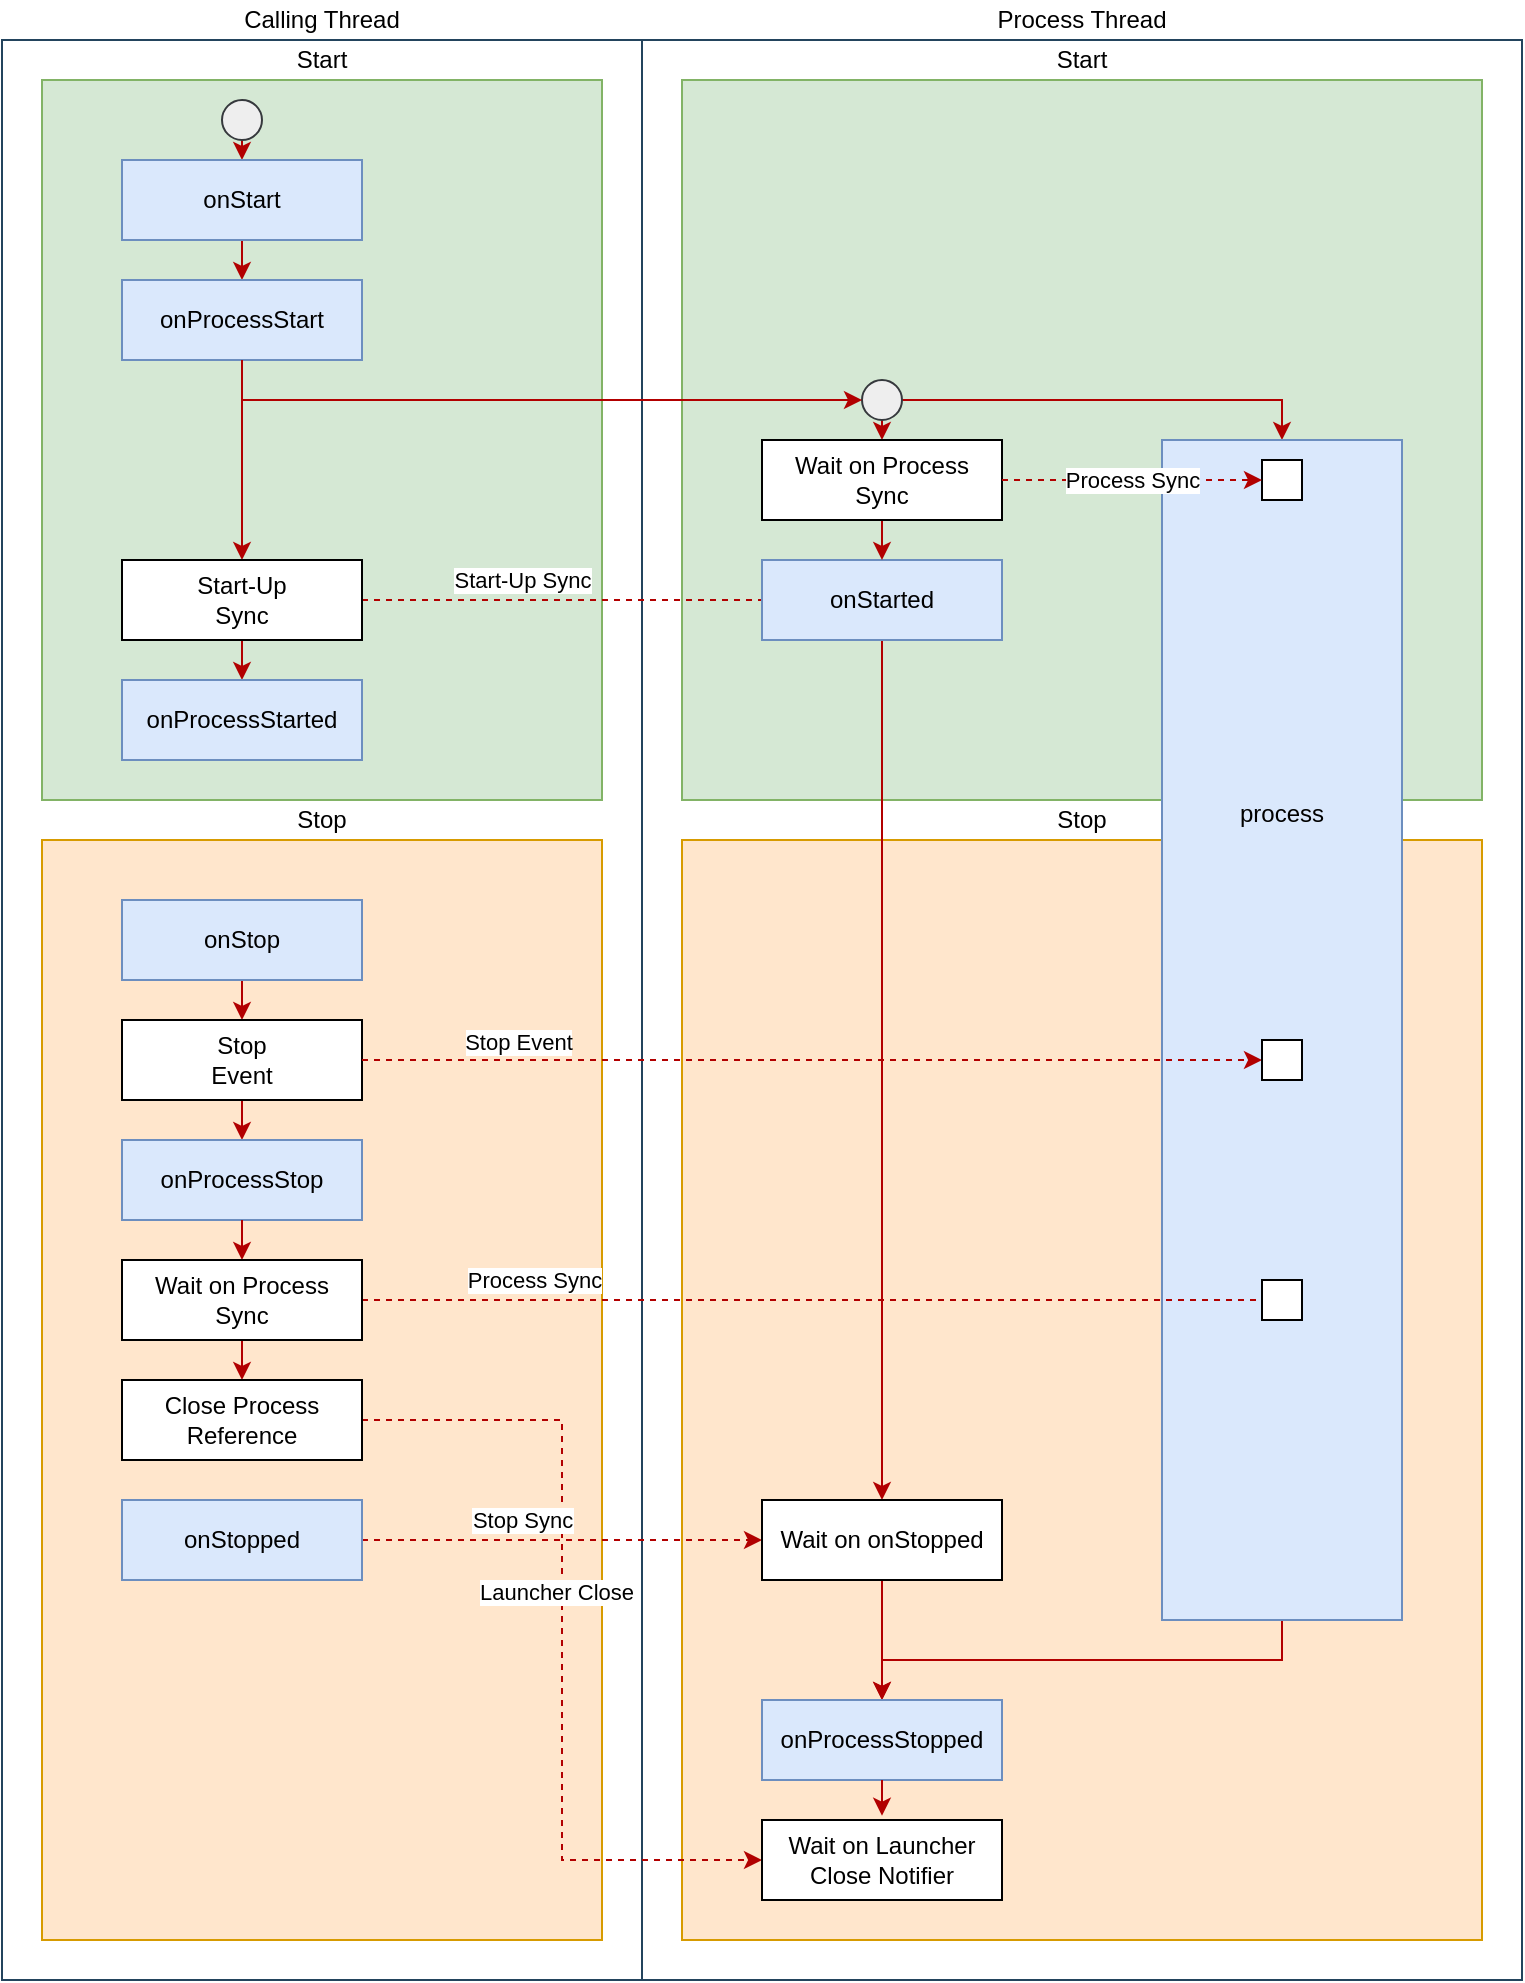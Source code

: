 <mxfile version="24.7.10">
  <diagram name="JKI" id="EsQEIfS5O7bUuRCNOIGf">
    <mxGraphModel dx="1669" dy="447" grid="1" gridSize="10" guides="1" tooltips="1" connect="1" arrows="1" fold="1" page="1" pageScale="1" pageWidth="850" pageHeight="1100" math="0" shadow="0">
      <root>
        <mxCell id="0" />
        <mxCell id="1" parent="0" />
        <mxCell id="qxblCZBRoI3jqUzUjEoY-41" value="" style="rounded=0;whiteSpace=wrap;html=1;fillColor=none;strokeColor=#23445d;" vertex="1" parent="1">
          <mxGeometry x="260" y="100" width="440" height="970" as="geometry" />
        </mxCell>
        <mxCell id="qxblCZBRoI3jqUzUjEoY-39" value="" style="rounded=0;whiteSpace=wrap;html=1;fillColor=none;strokeColor=#23445d;" vertex="1" parent="1">
          <mxGeometry x="-60" y="100" width="320" height="970" as="geometry" />
        </mxCell>
        <mxCell id="qxblCZBRoI3jqUzUjEoY-37" value="" style="rounded=0;whiteSpace=wrap;html=1;fillColor=#ffe6cc;strokeColor=#d79b00;" vertex="1" parent="1">
          <mxGeometry x="280" y="500" width="400" height="550" as="geometry" />
        </mxCell>
        <mxCell id="qxblCZBRoI3jqUzUjEoY-29" value="" style="rounded=0;whiteSpace=wrap;html=1;fillColor=#ffe6cc;strokeColor=#d79b00;" vertex="1" parent="1">
          <mxGeometry x="-40" y="500" width="280" height="550" as="geometry" />
        </mxCell>
        <mxCell id="qxblCZBRoI3jqUzUjEoY-25" value="" style="rounded=0;whiteSpace=wrap;html=1;fillColor=#d5e8d4;strokeColor=#82b366;" vertex="1" parent="1">
          <mxGeometry x="280" y="120" width="400" height="360" as="geometry" />
        </mxCell>
        <mxCell id="qxblCZBRoI3jqUzUjEoY-23" value="" style="rounded=0;whiteSpace=wrap;html=1;fillColor=#d5e8d4;strokeColor=#82b366;" vertex="1" parent="1">
          <mxGeometry x="-40" y="120" width="280" height="360" as="geometry" />
        </mxCell>
        <mxCell id="qxblCZBRoI3jqUzUjEoY-1" value="Calling Thread" style="text;html=1;align=center;verticalAlign=middle;whiteSpace=wrap;rounded=0;" vertex="1" parent="1">
          <mxGeometry x="-60" y="80" width="320" height="20" as="geometry" />
        </mxCell>
        <mxCell id="qxblCZBRoI3jqUzUjEoY-2" value="Process Thread" style="text;html=1;align=center;verticalAlign=middle;whiteSpace=wrap;rounded=0;" vertex="1" parent="1">
          <mxGeometry x="260" y="80" width="440" height="20" as="geometry" />
        </mxCell>
        <mxCell id="qxblCZBRoI3jqUzUjEoY-3" value="Start" style="text;html=1;align=center;verticalAlign=middle;whiteSpace=wrap;rounded=0;" vertex="1" parent="1">
          <mxGeometry x="280" y="100" width="400" height="20" as="geometry" />
        </mxCell>
        <mxCell id="qxblCZBRoI3jqUzUjEoY-4" value="Start" style="text;html=1;align=center;verticalAlign=middle;whiteSpace=wrap;rounded=0;" vertex="1" parent="1">
          <mxGeometry x="-40" y="100" width="280" height="20" as="geometry" />
        </mxCell>
        <mxCell id="qxblCZBRoI3jqUzUjEoY-15" style="edgeStyle=orthogonalEdgeStyle;rounded=0;orthogonalLoop=1;jettySize=auto;html=1;exitX=0.5;exitY=1;exitDx=0;exitDy=0;exitPerimeter=0;entryX=0.5;entryY=0;entryDx=0;entryDy=0;fillColor=#e51400;strokeColor=#B20000;" edge="1" parent="1" source="qxblCZBRoI3jqUzUjEoY-6" target="qxblCZBRoI3jqUzUjEoY-7">
          <mxGeometry relative="1" as="geometry" />
        </mxCell>
        <mxCell id="qxblCZBRoI3jqUzUjEoY-6" value="" style="verticalLabelPosition=bottom;verticalAlign=top;html=1;shape=mxgraph.flowchart.on-page_reference;fillColor=#eeeeee;strokeColor=#36393d;" vertex="1" parent="1">
          <mxGeometry x="50" y="130" width="20" height="20" as="geometry" />
        </mxCell>
        <mxCell id="qxblCZBRoI3jqUzUjEoY-14" style="edgeStyle=orthogonalEdgeStyle;rounded=0;orthogonalLoop=1;jettySize=auto;html=1;exitX=0.5;exitY=1;exitDx=0;exitDy=0;entryX=0.5;entryY=0;entryDx=0;entryDy=0;fillColor=#e51400;strokeColor=#B20000;" edge="1" parent="1" source="qxblCZBRoI3jqUzUjEoY-7" target="qxblCZBRoI3jqUzUjEoY-8">
          <mxGeometry relative="1" as="geometry" />
        </mxCell>
        <mxCell id="qxblCZBRoI3jqUzUjEoY-7" value="onStart" style="html=1;whiteSpace=wrap;fillColor=#dae8fc;strokeColor=#6c8ebf;" vertex="1" parent="1">
          <mxGeometry y="160" width="120" height="40" as="geometry" />
        </mxCell>
        <mxCell id="qxblCZBRoI3jqUzUjEoY-13" style="edgeStyle=orthogonalEdgeStyle;rounded=0;orthogonalLoop=1;jettySize=auto;html=1;exitX=0.5;exitY=1;exitDx=0;exitDy=0;entryX=0.5;entryY=0;entryDx=0;entryDy=0;fillColor=#e51400;strokeColor=#B20000;" edge="1" parent="1" source="qxblCZBRoI3jqUzUjEoY-8" target="qxblCZBRoI3jqUzUjEoY-9">
          <mxGeometry relative="1" as="geometry" />
        </mxCell>
        <mxCell id="qxblCZBRoI3jqUzUjEoY-8" value="onProcessStart" style="html=1;whiteSpace=wrap;fillColor=#dae8fc;strokeColor=#6c8ebf;" vertex="1" parent="1">
          <mxGeometry y="220" width="120" height="40" as="geometry" />
        </mxCell>
        <mxCell id="qxblCZBRoI3jqUzUjEoY-12" value="&lt;div&gt;Start-Up Sync&lt;br&gt;&lt;/div&gt;" style="edgeStyle=orthogonalEdgeStyle;rounded=0;orthogonalLoop=1;jettySize=auto;html=1;exitX=1;exitY=0.5;exitDx=0;exitDy=0;entryX=0;entryY=0.5;entryDx=0;entryDy=0;endArrow=none;endFill=0;dashed=1;fillColor=#e51400;strokeColor=#B20000;" edge="1" parent="1" source="qxblCZBRoI3jqUzUjEoY-9" target="qxblCZBRoI3jqUzUjEoY-11">
          <mxGeometry x="-0.2" y="10" relative="1" as="geometry">
            <mxPoint as="offset" />
          </mxGeometry>
        </mxCell>
        <mxCell id="qxblCZBRoI3jqUzUjEoY-16" style="edgeStyle=orthogonalEdgeStyle;rounded=0;orthogonalLoop=1;jettySize=auto;html=1;exitX=0.5;exitY=1;exitDx=0;exitDy=0;entryX=0.5;entryY=0;entryDx=0;entryDy=0;fillColor=#e51400;strokeColor=#B20000;" edge="1" parent="1" source="qxblCZBRoI3jqUzUjEoY-9" target="qxblCZBRoI3jqUzUjEoY-10">
          <mxGeometry relative="1" as="geometry" />
        </mxCell>
        <mxCell id="qxblCZBRoI3jqUzUjEoY-9" value="&lt;div&gt;Start-Up&lt;/div&gt;&lt;div&gt;Sync&lt;br&gt;&lt;/div&gt;" style="html=1;whiteSpace=wrap;" vertex="1" parent="1">
          <mxGeometry y="360" width="120" height="40" as="geometry" />
        </mxCell>
        <mxCell id="qxblCZBRoI3jqUzUjEoY-10" value="onProcessStarted" style="html=1;whiteSpace=wrap;fillColor=#dae8fc;strokeColor=#6c8ebf;" vertex="1" parent="1">
          <mxGeometry y="420" width="120" height="40" as="geometry" />
        </mxCell>
        <mxCell id="qxblCZBRoI3jqUzUjEoY-56" style="edgeStyle=orthogonalEdgeStyle;rounded=0;orthogonalLoop=1;jettySize=auto;html=1;exitX=0.5;exitY=1;exitDx=0;exitDy=0;entryX=0.5;entryY=0;entryDx=0;entryDy=0;fillColor=#e51400;strokeColor=#B20000;" edge="1" parent="1" source="qxblCZBRoI3jqUzUjEoY-11" target="qxblCZBRoI3jqUzUjEoY-48">
          <mxGeometry relative="1" as="geometry" />
        </mxCell>
        <mxCell id="qxblCZBRoI3jqUzUjEoY-11" value="onStarted" style="html=1;whiteSpace=wrap;fillColor=#dae8fc;strokeColor=#6c8ebf;" vertex="1" parent="1">
          <mxGeometry x="320" y="360" width="120" height="40" as="geometry" />
        </mxCell>
        <mxCell id="qxblCZBRoI3jqUzUjEoY-20" style="edgeStyle=orthogonalEdgeStyle;rounded=0;orthogonalLoop=1;jettySize=auto;html=1;exitX=0.5;exitY=1;exitDx=0;exitDy=0;exitPerimeter=0;entryX=0.5;entryY=0;entryDx=0;entryDy=0;fillColor=#e51400;strokeColor=#B20000;" edge="1" parent="1" source="qxblCZBRoI3jqUzUjEoY-17" target="qxblCZBRoI3jqUzUjEoY-19">
          <mxGeometry relative="1" as="geometry" />
        </mxCell>
        <mxCell id="qxblCZBRoI3jqUzUjEoY-26" style="edgeStyle=orthogonalEdgeStyle;rounded=0;orthogonalLoop=1;jettySize=auto;html=1;exitX=1;exitY=0.5;exitDx=0;exitDy=0;exitPerimeter=0;entryX=0.5;entryY=0;entryDx=0;entryDy=0;fillColor=#e51400;strokeColor=#B20000;" edge="1" parent="1" source="qxblCZBRoI3jqUzUjEoY-17" target="qxblCZBRoI3jqUzUjEoY-22">
          <mxGeometry relative="1" as="geometry" />
        </mxCell>
        <mxCell id="qxblCZBRoI3jqUzUjEoY-17" value="" style="verticalLabelPosition=bottom;verticalAlign=top;html=1;shape=mxgraph.flowchart.on-page_reference;fillColor=#eeeeee;strokeColor=#36393d;" vertex="1" parent="1">
          <mxGeometry x="370" y="270" width="20" height="20" as="geometry" />
        </mxCell>
        <mxCell id="qxblCZBRoI3jqUzUjEoY-18" style="edgeStyle=orthogonalEdgeStyle;rounded=0;orthogonalLoop=1;jettySize=auto;html=1;exitX=0.5;exitY=1;exitDx=0;exitDy=0;entryX=0;entryY=0.5;entryDx=0;entryDy=0;entryPerimeter=0;fillColor=#e51400;strokeColor=#B20000;" edge="1" parent="1" source="qxblCZBRoI3jqUzUjEoY-8" target="qxblCZBRoI3jqUzUjEoY-17">
          <mxGeometry relative="1" as="geometry" />
        </mxCell>
        <mxCell id="qxblCZBRoI3jqUzUjEoY-21" style="edgeStyle=orthogonalEdgeStyle;rounded=0;orthogonalLoop=1;jettySize=auto;html=1;exitX=0.5;exitY=1;exitDx=0;exitDy=0;entryX=0.5;entryY=0;entryDx=0;entryDy=0;fillColor=#e51400;strokeColor=#B20000;" edge="1" parent="1" source="qxblCZBRoI3jqUzUjEoY-19" target="qxblCZBRoI3jqUzUjEoY-11">
          <mxGeometry relative="1" as="geometry" />
        </mxCell>
        <mxCell id="qxblCZBRoI3jqUzUjEoY-19" value="&lt;div&gt;Wait on Process&lt;/div&gt;&lt;div&gt;Sync&lt;br&gt;&lt;/div&gt;" style="html=1;whiteSpace=wrap;" vertex="1" parent="1">
          <mxGeometry x="320" y="300" width="120" height="40" as="geometry" />
        </mxCell>
        <mxCell id="qxblCZBRoI3jqUzUjEoY-52" style="edgeStyle=orthogonalEdgeStyle;rounded=0;orthogonalLoop=1;jettySize=auto;html=1;exitX=0.5;exitY=1;exitDx=0;exitDy=0;entryX=0.5;entryY=0;entryDx=0;entryDy=0;fillColor=#e51400;strokeColor=#B20000;" edge="1" parent="1" source="qxblCZBRoI3jqUzUjEoY-22" target="qxblCZBRoI3jqUzUjEoY-51">
          <mxGeometry relative="1" as="geometry">
            <mxPoint x="580" y="870" as="sourcePoint" />
          </mxGeometry>
        </mxCell>
        <mxCell id="qxblCZBRoI3jqUzUjEoY-22" value="&lt;div&gt;process&lt;/div&gt;&lt;div&gt;&lt;br&gt;&lt;/div&gt;&lt;div&gt;&lt;br&gt;&lt;/div&gt;&lt;div&gt;&lt;br&gt;&lt;/div&gt;&lt;div&gt;&lt;br&gt;&lt;/div&gt;&lt;div&gt;&lt;br&gt;&lt;/div&gt;&lt;div&gt;&lt;br&gt;&lt;/div&gt;&lt;div&gt;&lt;br&gt;&lt;/div&gt;&lt;div&gt;&lt;br&gt;&lt;/div&gt;&lt;div&gt;&lt;br&gt;&lt;/div&gt;&lt;div&gt;&lt;br&gt;&lt;/div&gt;&lt;div&gt;&lt;br&gt;&lt;/div&gt;&lt;div&gt;&lt;br&gt;&lt;/div&gt;&lt;div&gt;&lt;br&gt;&lt;/div&gt;&lt;div&gt;&lt;br&gt;&lt;/div&gt;&lt;div&gt;&lt;br&gt;&lt;/div&gt;" style="html=1;whiteSpace=wrap;fillColor=#dae8fc;strokeColor=#6c8ebf;" vertex="1" parent="1">
          <mxGeometry x="520" y="300" width="120" height="590" as="geometry" />
        </mxCell>
        <mxCell id="qxblCZBRoI3jqUzUjEoY-32" style="edgeStyle=orthogonalEdgeStyle;rounded=0;orthogonalLoop=1;jettySize=auto;html=1;exitX=0.5;exitY=1;exitDx=0;exitDy=0;entryX=0.5;entryY=0;entryDx=0;entryDy=0;fillColor=#e51400;strokeColor=#B20000;" edge="1" parent="1" source="qxblCZBRoI3jqUzUjEoY-27" target="qxblCZBRoI3jqUzUjEoY-31">
          <mxGeometry relative="1" as="geometry" />
        </mxCell>
        <mxCell id="qxblCZBRoI3jqUzUjEoY-27" value="onStop" style="html=1;whiteSpace=wrap;fillColor=#dae8fc;strokeColor=#6c8ebf;" vertex="1" parent="1">
          <mxGeometry y="530" width="120" height="40" as="geometry" />
        </mxCell>
        <mxCell id="qxblCZBRoI3jqUzUjEoY-30" value="Stop" style="text;html=1;align=center;verticalAlign=middle;whiteSpace=wrap;rounded=0;" vertex="1" parent="1">
          <mxGeometry x="-40" y="480" width="280" height="20" as="geometry" />
        </mxCell>
        <mxCell id="qxblCZBRoI3jqUzUjEoY-42" style="edgeStyle=orthogonalEdgeStyle;rounded=0;orthogonalLoop=1;jettySize=auto;html=1;exitX=0.5;exitY=1;exitDx=0;exitDy=0;entryX=0.5;entryY=0;entryDx=0;entryDy=0;fillColor=#e51400;strokeColor=#B20000;" edge="1" parent="1" source="qxblCZBRoI3jqUzUjEoY-31" target="qxblCZBRoI3jqUzUjEoY-33">
          <mxGeometry relative="1" as="geometry" />
        </mxCell>
        <mxCell id="qxblCZBRoI3jqUzUjEoY-31" value="&lt;div&gt;Stop&lt;/div&gt;&lt;div&gt;Event&lt;br&gt;&lt;/div&gt;" style="html=1;whiteSpace=wrap;" vertex="1" parent="1">
          <mxGeometry y="590" width="120" height="40" as="geometry" />
        </mxCell>
        <mxCell id="qxblCZBRoI3jqUzUjEoY-33" value="onProcessStop" style="html=1;whiteSpace=wrap;fillColor=#dae8fc;strokeColor=#6c8ebf;" vertex="1" parent="1">
          <mxGeometry y="650" width="120" height="40" as="geometry" />
        </mxCell>
        <mxCell id="qxblCZBRoI3jqUzUjEoY-34" style="edgeStyle=orthogonalEdgeStyle;rounded=0;orthogonalLoop=1;jettySize=auto;html=1;exitX=0.5;exitY=1;exitDx=0;exitDy=0;entryX=0.5;entryY=0;entryDx=0;entryDy=0;fillColor=#e51400;strokeColor=#B20000;" edge="1" source="qxblCZBRoI3jqUzUjEoY-33" target="qxblCZBRoI3jqUzUjEoY-35" parent="1">
          <mxGeometry relative="1" as="geometry" />
        </mxCell>
        <mxCell id="qxblCZBRoI3jqUzUjEoY-45" style="edgeStyle=orthogonalEdgeStyle;rounded=0;orthogonalLoop=1;jettySize=auto;html=1;exitX=0.5;exitY=1;exitDx=0;exitDy=0;entryX=0.5;entryY=0;entryDx=0;entryDy=0;fillColor=#e51400;strokeColor=#B20000;" edge="1" parent="1" source="qxblCZBRoI3jqUzUjEoY-35" target="qxblCZBRoI3jqUzUjEoY-44">
          <mxGeometry relative="1" as="geometry" />
        </mxCell>
        <mxCell id="qxblCZBRoI3jqUzUjEoY-50" value="Process Sync" style="edgeStyle=orthogonalEdgeStyle;rounded=0;orthogonalLoop=1;jettySize=auto;html=1;exitX=1;exitY=0.5;exitDx=0;exitDy=0;endArrow=none;endFill=0;dashed=1;fillColor=#e51400;strokeColor=#B20000;entryX=0;entryY=0.5;entryDx=0;entryDy=0;" edge="1" parent="1" source="qxblCZBRoI3jqUzUjEoY-35" target="qxblCZBRoI3jqUzUjEoY-62">
          <mxGeometry x="-0.62" y="10" relative="1" as="geometry">
            <mxPoint x="540" y="730" as="targetPoint" />
            <mxPoint as="offset" />
          </mxGeometry>
        </mxCell>
        <mxCell id="qxblCZBRoI3jqUzUjEoY-35" value="&lt;div&gt;Wait on Process&lt;/div&gt;&lt;div&gt;Sync&lt;br&gt;&lt;/div&gt;" style="html=1;whiteSpace=wrap;" vertex="1" parent="1">
          <mxGeometry y="710" width="120" height="40" as="geometry" />
        </mxCell>
        <mxCell id="qxblCZBRoI3jqUzUjEoY-38" value="Stop" style="text;html=1;align=center;verticalAlign=middle;whiteSpace=wrap;rounded=0;" vertex="1" parent="1">
          <mxGeometry x="280" y="480" width="400" height="20" as="geometry" />
        </mxCell>
        <mxCell id="qxblCZBRoI3jqUzUjEoY-43" value="Stop Event" style="edgeStyle=orthogonalEdgeStyle;rounded=0;orthogonalLoop=1;jettySize=auto;html=1;exitX=1;exitY=0.5;exitDx=0;exitDy=0;entryX=0;entryY=0.5;entryDx=0;entryDy=0;fillColor=#e51400;strokeColor=#B20000;dashed=1;" edge="1" parent="1" source="qxblCZBRoI3jqUzUjEoY-31" target="qxblCZBRoI3jqUzUjEoY-63">
          <mxGeometry x="-0.628" y="10" relative="1" as="geometry">
            <mxPoint x="550" y="609.81" as="targetPoint" />
            <mxPoint x="-6" y="1" as="offset" />
          </mxGeometry>
        </mxCell>
        <mxCell id="qxblCZBRoI3jqUzUjEoY-59" style="edgeStyle=orthogonalEdgeStyle;rounded=0;orthogonalLoop=1;jettySize=auto;html=1;exitX=1;exitY=0.5;exitDx=0;exitDy=0;entryX=0;entryY=0.5;entryDx=0;entryDy=0;fillColor=#e51400;strokeColor=#B20000;dashed=1;" edge="1" parent="1" source="qxblCZBRoI3jqUzUjEoY-44" target="qxblCZBRoI3jqUzUjEoY-58">
          <mxGeometry relative="1" as="geometry" />
        </mxCell>
        <mxCell id="qxblCZBRoI3jqUzUjEoY-60" value="Launcher Close" style="edgeLabel;html=1;align=center;verticalAlign=middle;resizable=0;points=[];" vertex="1" connectable="0" parent="qxblCZBRoI3jqUzUjEoY-59">
          <mxGeometry x="-0.115" y="-3" relative="1" as="geometry">
            <mxPoint as="offset" />
          </mxGeometry>
        </mxCell>
        <mxCell id="qxblCZBRoI3jqUzUjEoY-44" value="&lt;div&gt;Close Process Reference&lt;br&gt;&lt;/div&gt;" style="html=1;whiteSpace=wrap;" vertex="1" parent="1">
          <mxGeometry y="770" width="120" height="40" as="geometry" />
        </mxCell>
        <mxCell id="qxblCZBRoI3jqUzUjEoY-49" value="Stop Sync" style="edgeStyle=orthogonalEdgeStyle;rounded=0;orthogonalLoop=1;jettySize=auto;html=1;exitX=1;exitY=0.5;exitDx=0;exitDy=0;entryX=0;entryY=0.5;entryDx=0;entryDy=0;fillColor=#e51400;strokeColor=#B20000;dashed=1;" edge="1" parent="1" source="qxblCZBRoI3jqUzUjEoY-46" target="qxblCZBRoI3jqUzUjEoY-48">
          <mxGeometry x="-0.2" y="10" relative="1" as="geometry">
            <mxPoint as="offset" />
          </mxGeometry>
        </mxCell>
        <mxCell id="qxblCZBRoI3jqUzUjEoY-46" value="onStopped" style="html=1;whiteSpace=wrap;fillColor=#dae8fc;strokeColor=#6c8ebf;" vertex="1" parent="1">
          <mxGeometry y="830" width="120" height="40" as="geometry" />
        </mxCell>
        <mxCell id="qxblCZBRoI3jqUzUjEoY-55" style="edgeStyle=orthogonalEdgeStyle;rounded=0;orthogonalLoop=1;jettySize=auto;html=1;exitX=0.5;exitY=1;exitDx=0;exitDy=0;entryX=0.5;entryY=0;entryDx=0;entryDy=0;fillColor=#e51400;strokeColor=#B20000;" edge="1" parent="1" source="qxblCZBRoI3jqUzUjEoY-48" target="qxblCZBRoI3jqUzUjEoY-51">
          <mxGeometry relative="1" as="geometry" />
        </mxCell>
        <mxCell id="qxblCZBRoI3jqUzUjEoY-48" value="&lt;div&gt;Wait on onStopped&lt;/div&gt;" style="html=1;whiteSpace=wrap;" vertex="1" parent="1">
          <mxGeometry x="320" y="830" width="120" height="40" as="geometry" />
        </mxCell>
        <mxCell id="qxblCZBRoI3jqUzUjEoY-51" value="onProcessStopped" style="html=1;whiteSpace=wrap;fillColor=#dae8fc;strokeColor=#6c8ebf;" vertex="1" parent="1">
          <mxGeometry x="320" y="930" width="120" height="40" as="geometry" />
        </mxCell>
        <mxCell id="qxblCZBRoI3jqUzUjEoY-58" value="&lt;div&gt;Wait on Launcher Close Notifier&lt;br&gt;&lt;/div&gt;" style="html=1;whiteSpace=wrap;" vertex="1" parent="1">
          <mxGeometry x="320" y="990" width="120" height="40" as="geometry" />
        </mxCell>
        <mxCell id="qxblCZBRoI3jqUzUjEoY-61" style="edgeStyle=orthogonalEdgeStyle;rounded=0;orthogonalLoop=1;jettySize=auto;html=1;exitX=0.5;exitY=1;exitDx=0;exitDy=0;entryX=0.25;entryY=0.887;entryDx=0;entryDy=0;entryPerimeter=0;fillColor=#e51400;strokeColor=#B20000;" edge="1" parent="1" source="qxblCZBRoI3jqUzUjEoY-51" target="qxblCZBRoI3jqUzUjEoY-37">
          <mxGeometry relative="1" as="geometry" />
        </mxCell>
        <mxCell id="qxblCZBRoI3jqUzUjEoY-62" value="" style="rounded=0;whiteSpace=wrap;html=1;" vertex="1" parent="1">
          <mxGeometry x="570" y="720" width="20" height="20" as="geometry" />
        </mxCell>
        <mxCell id="qxblCZBRoI3jqUzUjEoY-63" value="" style="rounded=0;whiteSpace=wrap;html=1;" vertex="1" parent="1">
          <mxGeometry x="570" y="600" width="20" height="20" as="geometry" />
        </mxCell>
        <mxCell id="qxblCZBRoI3jqUzUjEoY-64" value="" style="rounded=0;whiteSpace=wrap;html=1;" vertex="1" parent="1">
          <mxGeometry x="570" y="310" width="20" height="20" as="geometry" />
        </mxCell>
        <mxCell id="qxblCZBRoI3jqUzUjEoY-47" value="&lt;div&gt;Process Sync&lt;br&gt;&lt;/div&gt;" style="edgeStyle=orthogonalEdgeStyle;rounded=0;orthogonalLoop=1;jettySize=auto;html=1;exitX=1;exitY=0.5;exitDx=0;exitDy=0;entryX=0;entryY=0.5;entryDx=0;entryDy=0;fillColor=#e51400;strokeColor=#B20000;dashed=1;" edge="1" parent="1" source="qxblCZBRoI3jqUzUjEoY-19" target="qxblCZBRoI3jqUzUjEoY-64">
          <mxGeometry relative="1" as="geometry" />
        </mxCell>
      </root>
    </mxGraphModel>
  </diagram>
</mxfile>
